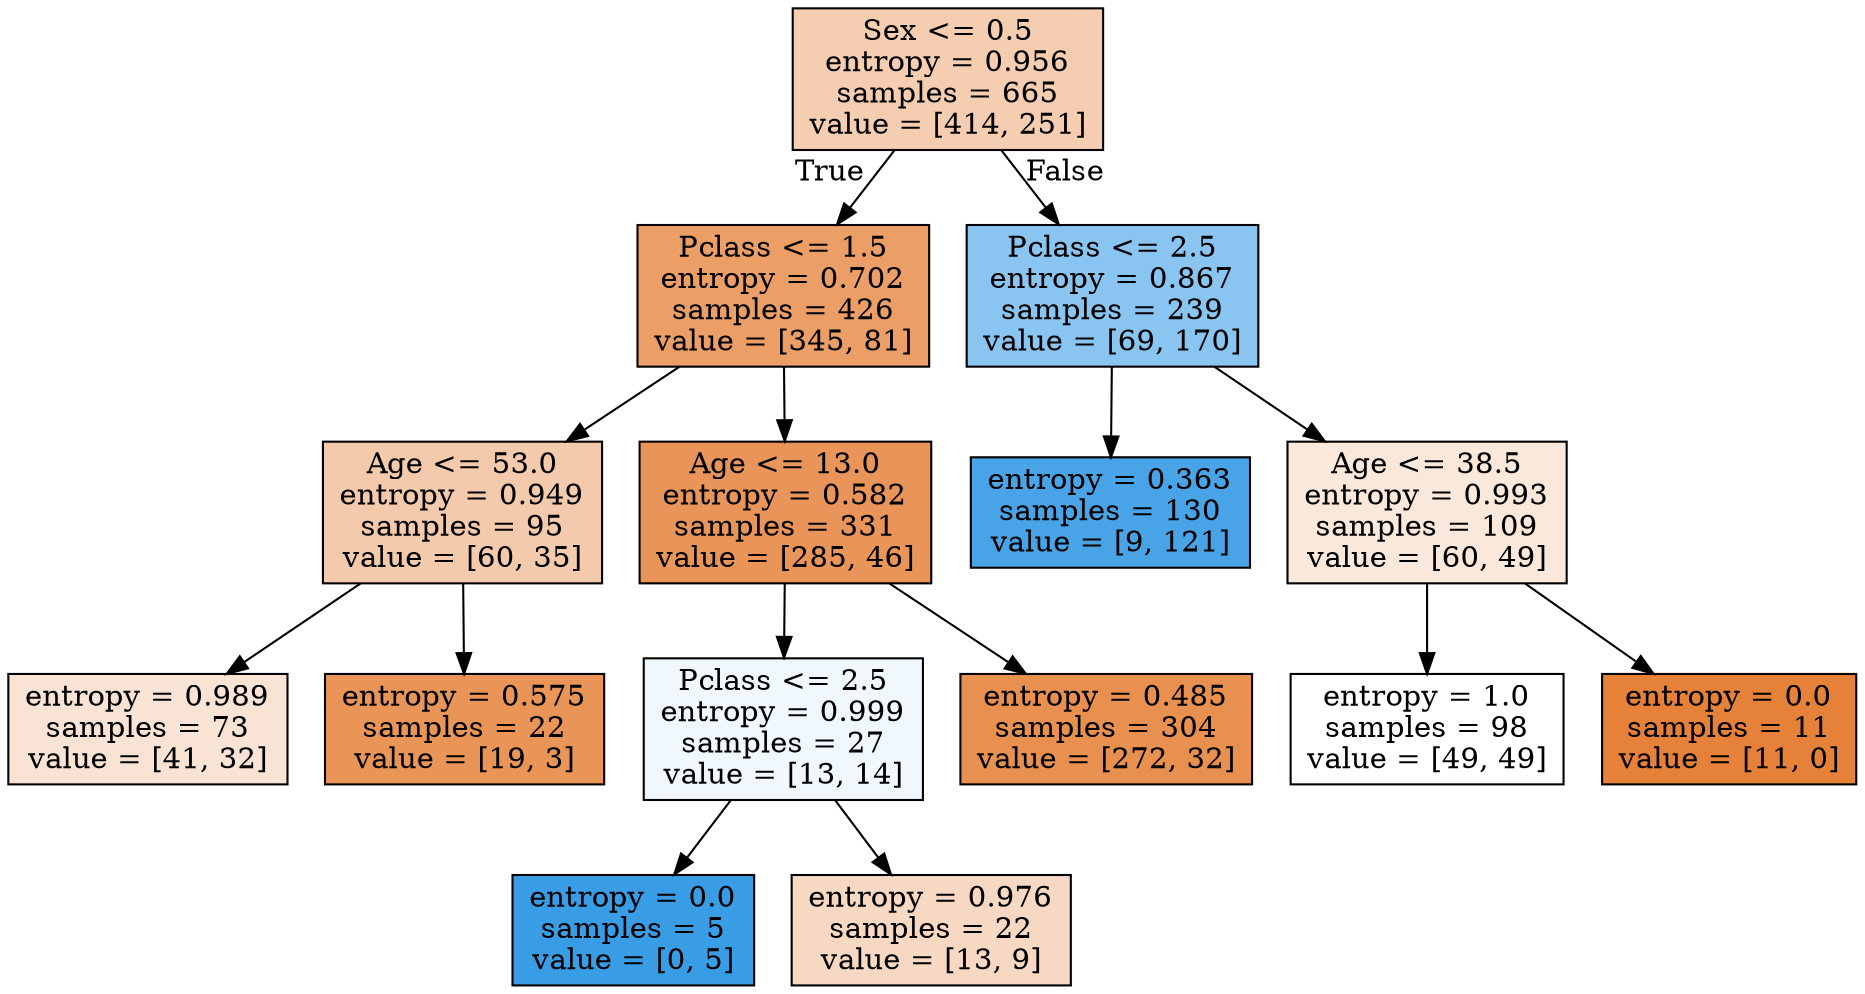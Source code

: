 digraph Tree {
node [shape=box, style="filled", color="black"] ;
0 [label="Sex <= 0.5\nentropy = 0.956\nsamples = 665\nvalue = [414, 251]", fillcolor="#f5cdb1"] ;
1 [label="Pclass <= 1.5\nentropy = 0.702\nsamples = 426\nvalue = [345, 81]", fillcolor="#eb9f67"] ;
0 -> 1 [labeldistance=2.5, labelangle=45, headlabel="True"] ;
5 [label="Age <= 53.0\nentropy = 0.949\nsamples = 95\nvalue = [60, 35]", fillcolor="#f4caac"] ;
1 -> 5 ;
13 [label="entropy = 0.989\nsamples = 73\nvalue = [41, 32]", fillcolor="#f9e3d4"] ;
5 -> 13 ;
14 [label="entropy = 0.575\nsamples = 22\nvalue = [19, 3]", fillcolor="#e99558"] ;
5 -> 14 ;
6 [label="Age <= 13.0\nentropy = 0.582\nsamples = 331\nvalue = [285, 46]", fillcolor="#e99559"] ;
1 -> 6 ;
7 [label="Pclass <= 2.5\nentropy = 0.999\nsamples = 27\nvalue = [13, 14]", fillcolor="#f1f8fd"] ;
6 -> 7 ;
11 [label="entropy = 0.0\nsamples = 5\nvalue = [0, 5]", fillcolor="#399de5"] ;
7 -> 11 ;
12 [label="entropy = 0.976\nsamples = 22\nvalue = [13, 9]", fillcolor="#f7d8c2"] ;
7 -> 12 ;
8 [label="entropy = 0.485\nsamples = 304\nvalue = [272, 32]", fillcolor="#e89050"] ;
6 -> 8 ;
2 [label="Pclass <= 2.5\nentropy = 0.867\nsamples = 239\nvalue = [69, 170]", fillcolor="#89c5f0"] ;
0 -> 2 [labeldistance=2.5, labelangle=-45, headlabel="False"] ;
3 [label="entropy = 0.363\nsamples = 130\nvalue = [9, 121]", fillcolor="#48a4e7"] ;
2 -> 3 ;
4 [label="Age <= 38.5\nentropy = 0.993\nsamples = 109\nvalue = [60, 49]", fillcolor="#fae8db"] ;
2 -> 4 ;
9 [label="entropy = 1.0\nsamples = 98\nvalue = [49, 49]", fillcolor="#ffffff"] ;
4 -> 9 ;
10 [label="entropy = 0.0\nsamples = 11\nvalue = [11, 0]", fillcolor="#e58139"] ;
4 -> 10 ;
}